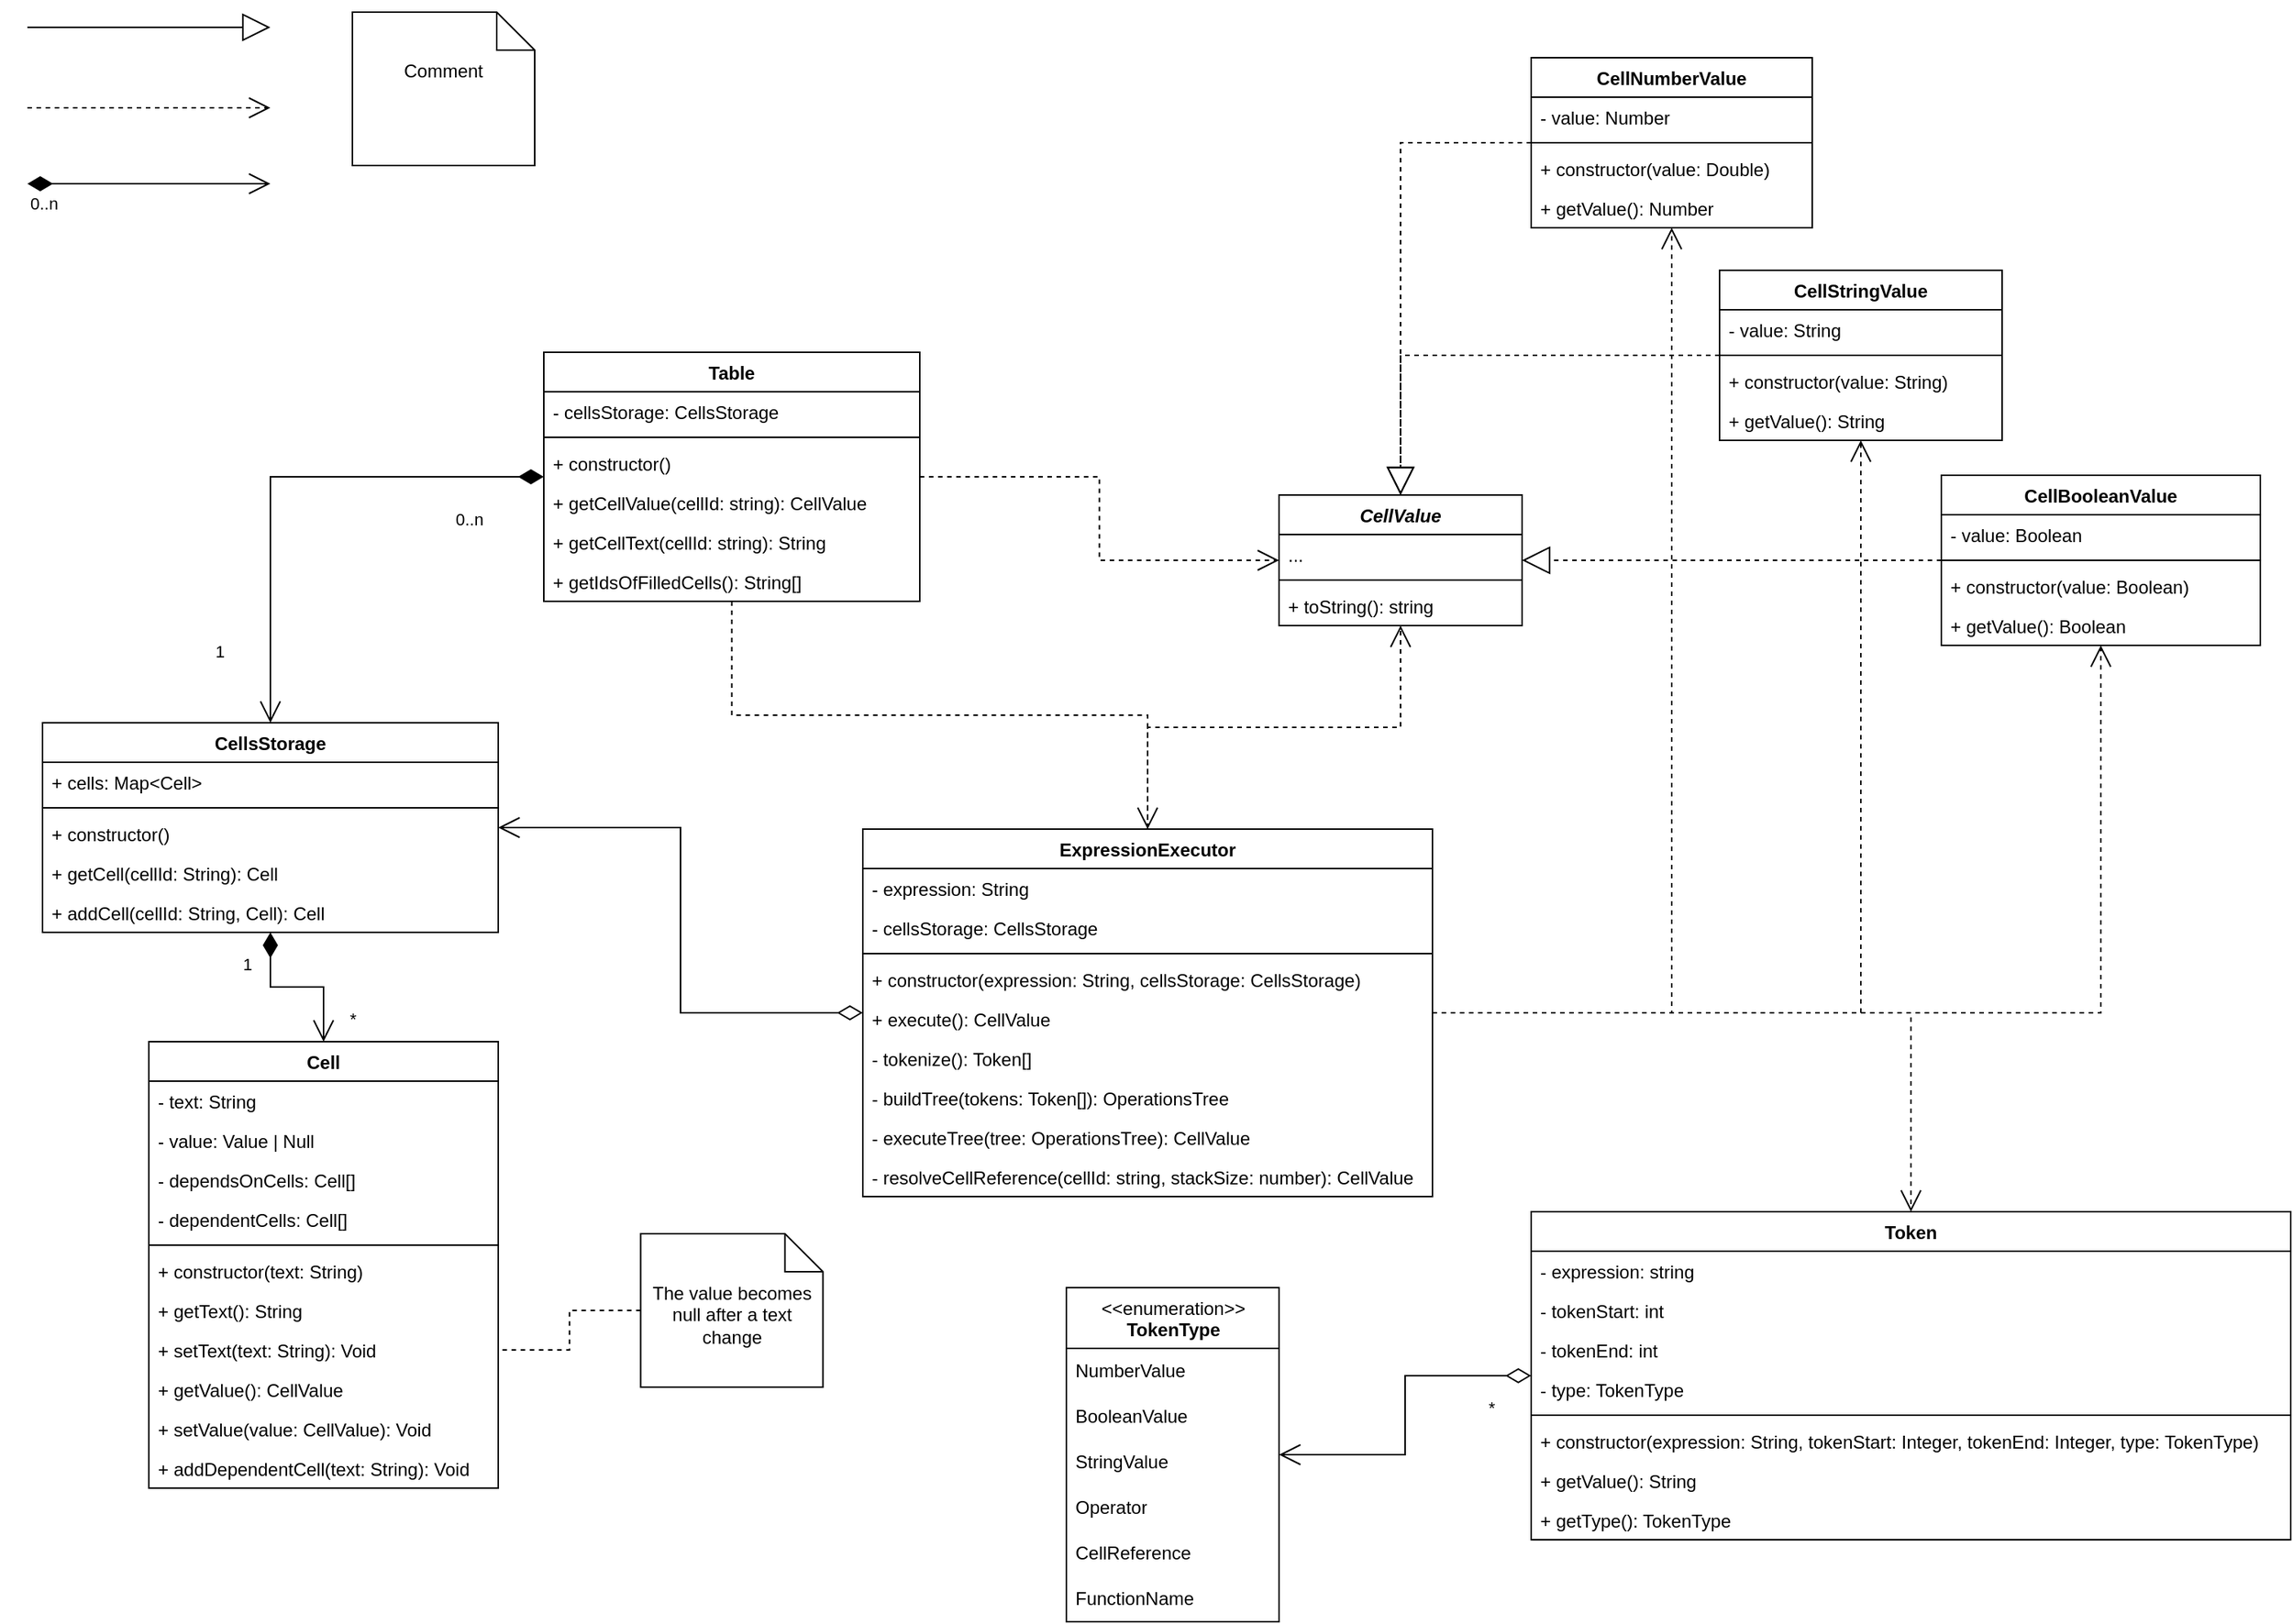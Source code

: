 <mxfile version="20.3.3" type="github"><diagram id="5SoSlaVD5cHCKmUxJkcy" name="Page-1"><mxGraphModel dx="1102" dy="525" grid="1" gridSize="10" guides="1" tooltips="1" connect="1" arrows="1" fold="1" page="1" pageScale="1" pageWidth="827" pageHeight="1169" math="0" shadow="0"><root><mxCell id="0"/><mxCell id="1" parent="0"/><mxCell id="pCr2lfLTgp460ox8adn0-1" value="Cell" style="swimlane;fontStyle=1;align=center;verticalAlign=top;childLayout=stackLayout;horizontal=1;startSize=26;horizontalStack=0;resizeParent=1;resizeParentMax=0;resizeLast=0;collapsible=1;marginBottom=0;" parent="1" vertex="1"><mxGeometry x="140" y="718" width="230" height="294" as="geometry"/></mxCell><mxCell id="pCr2lfLTgp460ox8adn0-2" value="- text: String" style="text;strokeColor=none;fillColor=none;align=left;verticalAlign=top;spacingLeft=4;spacingRight=4;overflow=hidden;rotatable=0;points=[[0,0.5],[1,0.5]];portConstraint=eastwest;" parent="pCr2lfLTgp460ox8adn0-1" vertex="1"><mxGeometry y="26" width="230" height="26" as="geometry"/></mxCell><mxCell id="A31WRNXbmSE82oWMY4lx-107" value="- value: Value | Null" style="text;strokeColor=none;fillColor=none;align=left;verticalAlign=top;spacingLeft=4;spacingRight=4;overflow=hidden;rotatable=0;points=[[0,0.5],[1,0.5]];portConstraint=eastwest;" parent="pCr2lfLTgp460ox8adn0-1" vertex="1"><mxGeometry y="52" width="230" height="26" as="geometry"/></mxCell><mxCell id="pCr2lfLTgp460ox8adn0-18" value="- dependsOnCells: Cell[]" style="text;strokeColor=none;fillColor=none;align=left;verticalAlign=top;spacingLeft=4;spacingRight=4;overflow=hidden;rotatable=0;points=[[0,0.5],[1,0.5]];portConstraint=eastwest;" parent="pCr2lfLTgp460ox8adn0-1" vertex="1"><mxGeometry y="78" width="230" height="26" as="geometry"/></mxCell><mxCell id="A31WRNXbmSE82oWMY4lx-108" value="- dependentCells: Cell[]" style="text;strokeColor=none;fillColor=none;align=left;verticalAlign=top;spacingLeft=4;spacingRight=4;overflow=hidden;rotatable=0;points=[[0,0.5],[1,0.5]];portConstraint=eastwest;" parent="pCr2lfLTgp460ox8adn0-1" vertex="1"><mxGeometry y="104" width="230" height="26" as="geometry"/></mxCell><mxCell id="pCr2lfLTgp460ox8adn0-3" value="" style="line;strokeWidth=1;fillColor=none;align=left;verticalAlign=middle;spacingTop=-1;spacingLeft=3;spacingRight=3;rotatable=0;labelPosition=right;points=[];portConstraint=eastwest;strokeColor=inherit;" parent="pCr2lfLTgp460ox8adn0-1" vertex="1"><mxGeometry y="130" width="230" height="8" as="geometry"/></mxCell><mxCell id="pCr2lfLTgp460ox8adn0-4" value="+ constructor(text: String)" style="text;strokeColor=none;fillColor=none;align=left;verticalAlign=top;spacingLeft=4;spacingRight=4;overflow=hidden;rotatable=0;points=[[0,0.5],[1,0.5]];portConstraint=eastwest;" parent="pCr2lfLTgp460ox8adn0-1" vertex="1"><mxGeometry y="138" width="230" height="26" as="geometry"/></mxCell><mxCell id="A31WRNXbmSE82oWMY4lx-117" value="+ getText(): String" style="text;strokeColor=none;fillColor=none;align=left;verticalAlign=top;spacingLeft=4;spacingRight=4;overflow=hidden;rotatable=0;points=[[0,0.5],[1,0.5]];portConstraint=eastwest;" parent="pCr2lfLTgp460ox8adn0-1" vertex="1"><mxGeometry y="164" width="230" height="26" as="geometry"/></mxCell><mxCell id="A31WRNXbmSE82oWMY4lx-106" value="+ setText(text: String): Void" style="text;strokeColor=none;fillColor=none;align=left;verticalAlign=top;spacingLeft=4;spacingRight=4;overflow=hidden;rotatable=0;points=[[0,0.5],[1,0.5]];portConstraint=eastwest;" parent="pCr2lfLTgp460ox8adn0-1" vertex="1"><mxGeometry y="190" width="230" height="26" as="geometry"/></mxCell><mxCell id="A31WRNXbmSE82oWMY4lx-110" value="+ getValue(): CellValue" style="text;strokeColor=none;fillColor=none;align=left;verticalAlign=top;spacingLeft=4;spacingRight=4;overflow=hidden;rotatable=0;points=[[0,0.5],[1,0.5]];portConstraint=eastwest;" parent="pCr2lfLTgp460ox8adn0-1" vertex="1"><mxGeometry y="216" width="230" height="26" as="geometry"/></mxCell><mxCell id="A31WRNXbmSE82oWMY4lx-112" value="+ setValue(value: CellValue): Void" style="text;strokeColor=none;fillColor=none;align=left;verticalAlign=top;spacingLeft=4;spacingRight=4;overflow=hidden;rotatable=0;points=[[0,0.5],[1,0.5]];portConstraint=eastwest;" parent="pCr2lfLTgp460ox8adn0-1" vertex="1"><mxGeometry y="242" width="230" height="26" as="geometry"/></mxCell><mxCell id="A31WRNXbmSE82oWMY4lx-109" value="+ addDependentCell(text: String): Void" style="text;strokeColor=none;fillColor=none;align=left;verticalAlign=top;spacingLeft=4;spacingRight=4;overflow=hidden;rotatable=0;points=[[0,0.5],[1,0.5]];portConstraint=eastwest;" parent="pCr2lfLTgp460ox8adn0-1" vertex="1"><mxGeometry y="268" width="230" height="26" as="geometry"/></mxCell><mxCell id="pCr2lfLTgp460ox8adn0-5" value="CellsStorage" style="swimlane;fontStyle=1;align=center;verticalAlign=top;childLayout=stackLayout;horizontal=1;startSize=26;horizontalStack=0;resizeParent=1;resizeParentMax=0;resizeLast=0;collapsible=1;marginBottom=0;" parent="1" vertex="1"><mxGeometry x="70" y="508" width="300" height="138" as="geometry"><mxRectangle x="230" y="-300" width="110" height="30" as="alternateBounds"/></mxGeometry></mxCell><mxCell id="pCr2lfLTgp460ox8adn0-6" value="+ cells: Map&lt;Cell&gt;" style="text;strokeColor=none;fillColor=none;align=left;verticalAlign=top;spacingLeft=4;spacingRight=4;overflow=hidden;rotatable=0;points=[[0,0.5],[1,0.5]];portConstraint=eastwest;" parent="pCr2lfLTgp460ox8adn0-5" vertex="1"><mxGeometry y="26" width="300" height="26" as="geometry"/></mxCell><mxCell id="pCr2lfLTgp460ox8adn0-7" value="" style="line;strokeWidth=1;fillColor=none;align=left;verticalAlign=middle;spacingTop=-1;spacingLeft=3;spacingRight=3;rotatable=0;labelPosition=right;points=[];portConstraint=eastwest;strokeColor=inherit;" parent="pCr2lfLTgp460ox8adn0-5" vertex="1"><mxGeometry y="52" width="300" height="8" as="geometry"/></mxCell><mxCell id="A31WRNXbmSE82oWMY4lx-119" value="+ constructor()" style="text;strokeColor=none;fillColor=none;align=left;verticalAlign=top;spacingLeft=4;spacingRight=4;overflow=hidden;rotatable=0;points=[[0,0.5],[1,0.5]];portConstraint=eastwest;" parent="pCr2lfLTgp460ox8adn0-5" vertex="1"><mxGeometry y="60" width="300" height="26" as="geometry"/></mxCell><mxCell id="pCr2lfLTgp460ox8adn0-8" value="+ getCell(cellId: String): Cell" style="text;strokeColor=none;fillColor=none;align=left;verticalAlign=top;spacingLeft=4;spacingRight=4;overflow=hidden;rotatable=0;points=[[0,0.5],[1,0.5]];portConstraint=eastwest;" parent="pCr2lfLTgp460ox8adn0-5" vertex="1"><mxGeometry y="86" width="300" height="26" as="geometry"/></mxCell><mxCell id="A31WRNXbmSE82oWMY4lx-118" value="+ addCell(cellId: String, Cell): Cell" style="text;strokeColor=none;fillColor=none;align=left;verticalAlign=top;spacingLeft=4;spacingRight=4;overflow=hidden;rotatable=0;points=[[0,0.5],[1,0.5]];portConstraint=eastwest;" parent="pCr2lfLTgp460ox8adn0-5" vertex="1"><mxGeometry y="112" width="300" height="26" as="geometry"/></mxCell><mxCell id="pCr2lfLTgp460ox8adn0-22" value="1" style="endArrow=open;html=1;endSize=12;startArrow=diamondThin;startSize=14;startFill=1;edgeStyle=orthogonalEdgeStyle;align=left;verticalAlign=bottom;rounded=0;" parent="1" source="pCr2lfLTgp460ox8adn0-5" target="pCr2lfLTgp460ox8adn0-1" edge="1"><mxGeometry x="-0.447" y="-20" relative="1" as="geometry"><mxPoint x="410" y="914" as="sourcePoint"/><mxPoint x="570" y="914" as="targetPoint"/><mxPoint as="offset"/></mxGeometry></mxCell><mxCell id="pCr2lfLTgp460ox8adn0-24" value="*" style="edgeLabel;html=1;align=center;verticalAlign=middle;resizable=0;points=[];" parent="pCr2lfLTgp460ox8adn0-22" vertex="1" connectable="0"><mxGeometry x="0.889" y="4" relative="1" as="geometry"><mxPoint x="15" y="-9" as="offset"/></mxGeometry></mxCell><mxCell id="pCr2lfLTgp460ox8adn0-27" value="" style="endArrow=open;html=1;endSize=12;startArrow=diamondThin;startSize=14;startFill=0;edgeStyle=orthogonalEdgeStyle;align=left;verticalAlign=bottom;rounded=0;" parent="1" source="A31WRNXbmSE82oWMY4lx-30" target="pCr2lfLTgp460ox8adn0-5" edge="1"><mxGeometry x="-0.779" relative="1" as="geometry"><mxPoint x="500" y="858" as="sourcePoint"/><mxPoint x="660" y="858" as="targetPoint"/><mxPoint as="offset"/></mxGeometry></mxCell><mxCell id="pCr2lfLTgp460ox8adn0-50" value="" style="endArrow=open;endSize=12;dashed=1;html=1;rounded=0;edgeStyle=orthogonalEdgeStyle;" parent="1" source="A31WRNXbmSE82oWMY4lx-34" target="A31WRNXbmSE82oWMY4lx-30" edge="1"><mxGeometry x="1" y="-92" width="160" relative="1" as="geometry"><mxPoint x="450" y="738" as="sourcePoint"/><mxPoint x="610" y="738" as="targetPoint"/><mxPoint x="90" y="-72" as="offset"/></mxGeometry></mxCell><mxCell id="pCr2lfLTgp460ox8adn0-54" value="" style="endArrow=open;html=1;endSize=12;startArrow=diamondThin;startSize=14;startFill=1;edgeStyle=orthogonalEdgeStyle;rounded=0;" parent="1" source="A31WRNXbmSE82oWMY4lx-34" target="pCr2lfLTgp460ox8adn0-5" edge="1"><mxGeometry relative="1" as="geometry"><mxPoint x="360" y="828.0" as="sourcePoint"/><mxPoint x="520" y="828.0" as="targetPoint"/></mxGeometry></mxCell><mxCell id="pCr2lfLTgp460ox8adn0-55" value="0..n" style="edgeLabel;resizable=0;html=1;align=left;verticalAlign=top;" parent="pCr2lfLTgp460ox8adn0-54" connectable="0" vertex="1"><mxGeometry x="-1" relative="1" as="geometry"><mxPoint x="-60" y="15" as="offset"/></mxGeometry></mxCell><mxCell id="pCr2lfLTgp460ox8adn0-56" value="1" style="edgeLabel;resizable=0;html=1;align=right;verticalAlign=top;" parent="pCr2lfLTgp460ox8adn0-54" connectable="0" vertex="1"><mxGeometry x="1" relative="1" as="geometry"><mxPoint x="-30" y="-60" as="offset"/></mxGeometry></mxCell><mxCell id="A31WRNXbmSE82oWMY4lx-8" value="Token" style="swimlane;fontStyle=1;align=center;verticalAlign=top;childLayout=stackLayout;horizontal=1;startSize=26;horizontalStack=0;resizeParent=1;resizeParentMax=0;resizeLast=0;collapsible=1;marginBottom=0;" parent="1" vertex="1"><mxGeometry x="1050" y="830" width="500" height="216" as="geometry"/></mxCell><mxCell id="A31WRNXbmSE82oWMY4lx-9" value="- expression: string" style="text;strokeColor=none;fillColor=none;align=left;verticalAlign=top;spacingLeft=4;spacingRight=4;overflow=hidden;rotatable=0;points=[[0,0.5],[1,0.5]];portConstraint=eastwest;" parent="A31WRNXbmSE82oWMY4lx-8" vertex="1"><mxGeometry y="26" width="500" height="26" as="geometry"/></mxCell><mxCell id="A31WRNXbmSE82oWMY4lx-10" value="- tokenStart: int" style="text;strokeColor=none;fillColor=none;align=left;verticalAlign=top;spacingLeft=4;spacingRight=4;overflow=hidden;rotatable=0;points=[[0,0.5],[1,0.5]];portConstraint=eastwest;" parent="A31WRNXbmSE82oWMY4lx-8" vertex="1"><mxGeometry y="52" width="500" height="26" as="geometry"/></mxCell><mxCell id="A31WRNXbmSE82oWMY4lx-11" value="- tokenEnd: int" style="text;strokeColor=none;fillColor=none;align=left;verticalAlign=top;spacingLeft=4;spacingRight=4;overflow=hidden;rotatable=0;points=[[0,0.5],[1,0.5]];portConstraint=eastwest;" parent="A31WRNXbmSE82oWMY4lx-8" vertex="1"><mxGeometry y="78" width="500" height="26" as="geometry"/></mxCell><mxCell id="A31WRNXbmSE82oWMY4lx-137" value="- type: TokenType" style="text;strokeColor=none;fillColor=none;align=left;verticalAlign=top;spacingLeft=4;spacingRight=4;overflow=hidden;rotatable=0;points=[[0,0.5],[1,0.5]];portConstraint=eastwest;" parent="A31WRNXbmSE82oWMY4lx-8" vertex="1"><mxGeometry y="104" width="500" height="26" as="geometry"/></mxCell><mxCell id="A31WRNXbmSE82oWMY4lx-12" value="" style="line;strokeWidth=1;fillColor=none;align=left;verticalAlign=middle;spacingTop=-1;spacingLeft=3;spacingRight=3;rotatable=0;labelPosition=right;points=[];portConstraint=eastwest;strokeColor=inherit;" parent="A31WRNXbmSE82oWMY4lx-8" vertex="1"><mxGeometry y="130" width="500" height="8" as="geometry"/></mxCell><mxCell id="A31WRNXbmSE82oWMY4lx-125" value="+ constructor(expression: String, tokenStart: Integer, tokenEnd: Integer, type: TokenType)" style="text;strokeColor=none;fillColor=none;align=left;verticalAlign=top;spacingLeft=4;spacingRight=4;overflow=hidden;rotatable=0;points=[[0,0.5],[1,0.5]];portConstraint=eastwest;" parent="A31WRNXbmSE82oWMY4lx-8" vertex="1"><mxGeometry y="138" width="500" height="26" as="geometry"/></mxCell><mxCell id="A31WRNXbmSE82oWMY4lx-13" value="+ getValue(): String" style="text;strokeColor=none;fillColor=none;align=left;verticalAlign=top;spacingLeft=4;spacingRight=4;overflow=hidden;rotatable=0;points=[[0,0.5],[1,0.5]];portConstraint=eastwest;" parent="A31WRNXbmSE82oWMY4lx-8" vertex="1"><mxGeometry y="164" width="500" height="26" as="geometry"/></mxCell><mxCell id="A31WRNXbmSE82oWMY4lx-138" value="+ getType(): TokenType" style="text;strokeColor=none;fillColor=none;align=left;verticalAlign=top;spacingLeft=4;spacingRight=4;overflow=hidden;rotatable=0;points=[[0,0.5],[1,0.5]];portConstraint=eastwest;" parent="A31WRNXbmSE82oWMY4lx-8" vertex="1"><mxGeometry y="190" width="500" height="26" as="geometry"/></mxCell><mxCell id="A31WRNXbmSE82oWMY4lx-30" value="ExpressionExecutor" style="swimlane;fontStyle=1;align=center;verticalAlign=top;childLayout=stackLayout;horizontal=1;startSize=26;horizontalStack=0;resizeParent=1;resizeParentMax=0;resizeLast=0;collapsible=1;marginBottom=0;" parent="1" vertex="1"><mxGeometry x="610" y="578" width="375" height="242" as="geometry"/></mxCell><mxCell id="A31WRNXbmSE82oWMY4lx-31" value="- expression: String" style="text;strokeColor=none;fillColor=none;align=left;verticalAlign=top;spacingLeft=4;spacingRight=4;overflow=hidden;rotatable=0;points=[[0,0.5],[1,0.5]];portConstraint=eastwest;" parent="A31WRNXbmSE82oWMY4lx-30" vertex="1"><mxGeometry y="26" width="375" height="26" as="geometry"/></mxCell><mxCell id="A31WRNXbmSE82oWMY4lx-92" value="- cellsStorage: CellsStorage" style="text;strokeColor=none;fillColor=none;align=left;verticalAlign=top;spacingLeft=4;spacingRight=4;overflow=hidden;rotatable=0;points=[[0,0.5],[1,0.5]];portConstraint=eastwest;" parent="A31WRNXbmSE82oWMY4lx-30" vertex="1"><mxGeometry y="52" width="375" height="26" as="geometry"/></mxCell><mxCell id="A31WRNXbmSE82oWMY4lx-32" value="" style="line;strokeWidth=1;fillColor=none;align=left;verticalAlign=middle;spacingTop=-1;spacingLeft=3;spacingRight=3;rotatable=0;labelPosition=right;points=[];portConstraint=eastwest;strokeColor=inherit;" parent="A31WRNXbmSE82oWMY4lx-30" vertex="1"><mxGeometry y="78" width="375" height="8" as="geometry"/></mxCell><mxCell id="A31WRNXbmSE82oWMY4lx-71" value="+ constructor(expression: String, cellsStorage: CellsStorage)" style="text;strokeColor=none;fillColor=none;align=left;verticalAlign=top;spacingLeft=4;spacingRight=4;overflow=hidden;rotatable=0;points=[[0,0.5],[1,0.5]];portConstraint=eastwest;" parent="A31WRNXbmSE82oWMY4lx-30" vertex="1"><mxGeometry y="86" width="375" height="26" as="geometry"/></mxCell><mxCell id="A31WRNXbmSE82oWMY4lx-33" value="+ execute(): CellValue" style="text;strokeColor=none;fillColor=none;align=left;verticalAlign=top;spacingLeft=4;spacingRight=4;overflow=hidden;rotatable=0;points=[[0,0.5],[1,0.5]];portConstraint=eastwest;" parent="A31WRNXbmSE82oWMY4lx-30" vertex="1"><mxGeometry y="112" width="375" height="26" as="geometry"/></mxCell><mxCell id="A31WRNXbmSE82oWMY4lx-72" value="- tokenize(): Token[]" style="text;strokeColor=none;fillColor=none;align=left;verticalAlign=top;spacingLeft=4;spacingRight=4;overflow=hidden;rotatable=0;points=[[0,0.5],[1,0.5]];portConstraint=eastwest;" parent="A31WRNXbmSE82oWMY4lx-30" vertex="1"><mxGeometry y="138" width="375" height="26" as="geometry"/></mxCell><mxCell id="A31WRNXbmSE82oWMY4lx-74" value="- buildTree(tokens: Token[]): OperationsTree" style="text;strokeColor=none;fillColor=none;align=left;verticalAlign=top;spacingLeft=4;spacingRight=4;overflow=hidden;rotatable=0;points=[[0,0.5],[1,0.5]];portConstraint=eastwest;" parent="A31WRNXbmSE82oWMY4lx-30" vertex="1"><mxGeometry y="164" width="375" height="26" as="geometry"/></mxCell><mxCell id="A31WRNXbmSE82oWMY4lx-75" value="- executeTree(tree: OperationsTree): CellValue" style="text;strokeColor=none;fillColor=none;align=left;verticalAlign=top;spacingLeft=4;spacingRight=4;overflow=hidden;rotatable=0;points=[[0,0.5],[1,0.5]];portConstraint=eastwest;" parent="A31WRNXbmSE82oWMY4lx-30" vertex="1"><mxGeometry y="190" width="375" height="26" as="geometry"/></mxCell><mxCell id="A31WRNXbmSE82oWMY4lx-93" value="- resolveCellReference(cellId: string, stackSize: number): CellValue" style="text;strokeColor=none;fillColor=none;align=left;verticalAlign=top;spacingLeft=4;spacingRight=4;overflow=hidden;rotatable=0;points=[[0,0.5],[1,0.5]];portConstraint=eastwest;" parent="A31WRNXbmSE82oWMY4lx-30" vertex="1"><mxGeometry y="216" width="375" height="26" as="geometry"/></mxCell><mxCell id="A31WRNXbmSE82oWMY4lx-34" value="Table" style="swimlane;fontStyle=1;align=center;verticalAlign=top;childLayout=stackLayout;horizontal=1;startSize=26;horizontalStack=0;resizeParent=1;resizeParentMax=0;resizeLast=0;collapsible=1;marginBottom=0;" parent="1" vertex="1"><mxGeometry x="400" y="264" width="247.5" height="164" as="geometry"/></mxCell><mxCell id="A31WRNXbmSE82oWMY4lx-35" value="- cellsStorage: CellsStorage" style="text;strokeColor=none;fillColor=none;align=left;verticalAlign=top;spacingLeft=4;spacingRight=4;overflow=hidden;rotatable=0;points=[[0,0.5],[1,0.5]];portConstraint=eastwest;" parent="A31WRNXbmSE82oWMY4lx-34" vertex="1"><mxGeometry y="26" width="247.5" height="26" as="geometry"/></mxCell><mxCell id="A31WRNXbmSE82oWMY4lx-36" value="" style="line;strokeWidth=1;fillColor=none;align=left;verticalAlign=middle;spacingTop=-1;spacingLeft=3;spacingRight=3;rotatable=0;labelPosition=right;points=[];portConstraint=eastwest;strokeColor=inherit;" parent="A31WRNXbmSE82oWMY4lx-34" vertex="1"><mxGeometry y="52" width="247.5" height="8" as="geometry"/></mxCell><mxCell id="A31WRNXbmSE82oWMY4lx-120" value="+ constructor()" style="text;strokeColor=none;fillColor=none;align=left;verticalAlign=top;spacingLeft=4;spacingRight=4;overflow=hidden;rotatable=0;points=[[0,0.5],[1,0.5]];portConstraint=eastwest;" parent="A31WRNXbmSE82oWMY4lx-34" vertex="1"><mxGeometry y="60" width="247.5" height="26" as="geometry"/></mxCell><mxCell id="A31WRNXbmSE82oWMY4lx-37" value="+ getCellValue(cellId: string): CellValue " style="text;strokeColor=none;fillColor=none;align=left;verticalAlign=top;spacingLeft=4;spacingRight=4;overflow=hidden;rotatable=0;points=[[0,0.5],[1,0.5]];portConstraint=eastwest;" parent="A31WRNXbmSE82oWMY4lx-34" vertex="1"><mxGeometry y="86" width="247.5" height="26" as="geometry"/></mxCell><mxCell id="A31WRNXbmSE82oWMY4lx-38" value="+ getCellText(cellId: string): String" style="text;strokeColor=none;fillColor=none;align=left;verticalAlign=top;spacingLeft=4;spacingRight=4;overflow=hidden;rotatable=0;points=[[0,0.5],[1,0.5]];portConstraint=eastwest;" parent="A31WRNXbmSE82oWMY4lx-34" vertex="1"><mxGeometry y="112" width="247.5" height="26" as="geometry"/></mxCell><mxCell id="A31WRNXbmSE82oWMY4lx-39" value="+ getIdsOfFilledCells(): String[]" style="text;strokeColor=none;fillColor=none;align=left;verticalAlign=top;spacingLeft=4;spacingRight=4;overflow=hidden;rotatable=0;points=[[0,0.5],[1,0.5]];portConstraint=eastwest;" parent="A31WRNXbmSE82oWMY4lx-34" vertex="1"><mxGeometry y="138" width="247.5" height="26" as="geometry"/></mxCell><mxCell id="A31WRNXbmSE82oWMY4lx-44" value="CellValue" style="swimlane;fontStyle=3;align=center;verticalAlign=top;childLayout=stackLayout;horizontal=1;startSize=26;horizontalStack=0;resizeParent=1;resizeParentMax=0;resizeLast=0;collapsible=1;marginBottom=0;" parent="1" vertex="1"><mxGeometry x="884" y="358" width="160" height="86" as="geometry"/></mxCell><mxCell id="A31WRNXbmSE82oWMY4lx-45" value="..." style="text;strokeColor=none;fillColor=none;align=left;verticalAlign=top;spacingLeft=4;spacingRight=4;overflow=hidden;rotatable=0;points=[[0,0.5],[1,0.5]];portConstraint=eastwest;" parent="A31WRNXbmSE82oWMY4lx-44" vertex="1"><mxGeometry y="26" width="160" height="26" as="geometry"/></mxCell><mxCell id="A31WRNXbmSE82oWMY4lx-46" value="" style="line;strokeWidth=1;fillColor=none;align=left;verticalAlign=middle;spacingTop=-1;spacingLeft=3;spacingRight=3;rotatable=0;labelPosition=right;points=[];portConstraint=eastwest;strokeColor=inherit;" parent="A31WRNXbmSE82oWMY4lx-44" vertex="1"><mxGeometry y="52" width="160" height="8" as="geometry"/></mxCell><mxCell id="A31WRNXbmSE82oWMY4lx-47" value="+ toString(): string" style="text;strokeColor=none;fillColor=none;align=left;verticalAlign=top;spacingLeft=4;spacingRight=4;overflow=hidden;rotatable=0;points=[[0,0.5],[1,0.5]];portConstraint=eastwest;" parent="A31WRNXbmSE82oWMY4lx-44" vertex="1"><mxGeometry y="60" width="160" height="26" as="geometry"/></mxCell><mxCell id="A31WRNXbmSE82oWMY4lx-48" value="CellNumberValue" style="swimlane;fontStyle=1;align=center;verticalAlign=top;childLayout=stackLayout;horizontal=1;startSize=26;horizontalStack=0;resizeParent=1;resizeParentMax=0;resizeLast=0;collapsible=1;marginBottom=0;" parent="1" vertex="1"><mxGeometry x="1050" y="70" width="185" height="112" as="geometry"/></mxCell><mxCell id="A31WRNXbmSE82oWMY4lx-49" value="- value: Number" style="text;strokeColor=none;fillColor=none;align=left;verticalAlign=top;spacingLeft=4;spacingRight=4;overflow=hidden;rotatable=0;points=[[0,0.5],[1,0.5]];portConstraint=eastwest;" parent="A31WRNXbmSE82oWMY4lx-48" vertex="1"><mxGeometry y="26" width="185" height="26" as="geometry"/></mxCell><mxCell id="A31WRNXbmSE82oWMY4lx-50" value="" style="line;strokeWidth=1;fillColor=none;align=left;verticalAlign=middle;spacingTop=-1;spacingLeft=3;spacingRight=3;rotatable=0;labelPosition=right;points=[];portConstraint=eastwest;strokeColor=inherit;" parent="A31WRNXbmSE82oWMY4lx-48" vertex="1"><mxGeometry y="52" width="185" height="8" as="geometry"/></mxCell><mxCell id="A31WRNXbmSE82oWMY4lx-51" value="+ constructor(value: Double)" style="text;strokeColor=none;fillColor=none;align=left;verticalAlign=top;spacingLeft=4;spacingRight=4;overflow=hidden;rotatable=0;points=[[0,0.5],[1,0.5]];portConstraint=eastwest;" parent="A31WRNXbmSE82oWMY4lx-48" vertex="1"><mxGeometry y="60" width="185" height="26" as="geometry"/></mxCell><mxCell id="A31WRNXbmSE82oWMY4lx-140" value="+ getValue(): Number" style="text;strokeColor=none;fillColor=none;align=left;verticalAlign=top;spacingLeft=4;spacingRight=4;overflow=hidden;rotatable=0;points=[[0,0.5],[1,0.5]];portConstraint=eastwest;" parent="A31WRNXbmSE82oWMY4lx-48" vertex="1"><mxGeometry y="86" width="185" height="26" as="geometry"/></mxCell><mxCell id="A31WRNXbmSE82oWMY4lx-53" value="CellStringValue" style="swimlane;fontStyle=1;align=center;verticalAlign=top;childLayout=stackLayout;horizontal=1;startSize=26;horizontalStack=0;resizeParent=1;resizeParentMax=0;resizeLast=0;collapsible=1;marginBottom=0;" parent="1" vertex="1"><mxGeometry x="1174" y="210" width="186" height="112" as="geometry"/></mxCell><mxCell id="A31WRNXbmSE82oWMY4lx-121" value="- value: String" style="text;strokeColor=none;fillColor=none;align=left;verticalAlign=top;spacingLeft=4;spacingRight=4;overflow=hidden;rotatable=0;points=[[0,0.5],[1,0.5]];portConstraint=eastwest;" parent="A31WRNXbmSE82oWMY4lx-53" vertex="1"><mxGeometry y="26" width="186" height="26" as="geometry"/></mxCell><mxCell id="A31WRNXbmSE82oWMY4lx-55" value="" style="line;strokeWidth=1;fillColor=none;align=left;verticalAlign=middle;spacingTop=-1;spacingLeft=3;spacingRight=3;rotatable=0;labelPosition=right;points=[];portConstraint=eastwest;strokeColor=inherit;" parent="A31WRNXbmSE82oWMY4lx-53" vertex="1"><mxGeometry y="52" width="186" height="8" as="geometry"/></mxCell><mxCell id="A31WRNXbmSE82oWMY4lx-122" value="+ constructor(value: String) " style="text;strokeColor=none;fillColor=none;align=left;verticalAlign=top;spacingLeft=4;spacingRight=4;overflow=hidden;rotatable=0;points=[[0,0.5],[1,0.5]];portConstraint=eastwest;" parent="A31WRNXbmSE82oWMY4lx-53" vertex="1"><mxGeometry y="60" width="186" height="26" as="geometry"/></mxCell><mxCell id="A31WRNXbmSE82oWMY4lx-141" value="+ getValue(): String" style="text;strokeColor=none;fillColor=none;align=left;verticalAlign=top;spacingLeft=4;spacingRight=4;overflow=hidden;rotatable=0;points=[[0,0.5],[1,0.5]];portConstraint=eastwest;" parent="A31WRNXbmSE82oWMY4lx-53" vertex="1"><mxGeometry y="86" width="186" height="26" as="geometry"/></mxCell><mxCell id="A31WRNXbmSE82oWMY4lx-57" value="CellBooleanValue" style="swimlane;fontStyle=1;align=center;verticalAlign=top;childLayout=stackLayout;horizontal=1;startSize=26;horizontalStack=0;resizeParent=1;resizeParentMax=0;resizeLast=0;collapsible=1;marginBottom=0;" parent="1" vertex="1"><mxGeometry x="1320" y="345" width="210" height="112" as="geometry"/></mxCell><mxCell id="A31WRNXbmSE82oWMY4lx-123" value="- value: Boolean" style="text;strokeColor=none;fillColor=none;align=left;verticalAlign=top;spacingLeft=4;spacingRight=4;overflow=hidden;rotatable=0;points=[[0,0.5],[1,0.5]];portConstraint=eastwest;" parent="A31WRNXbmSE82oWMY4lx-57" vertex="1"><mxGeometry y="26" width="210" height="26" as="geometry"/></mxCell><mxCell id="A31WRNXbmSE82oWMY4lx-59" value="" style="line;strokeWidth=1;fillColor=none;align=left;verticalAlign=middle;spacingTop=-1;spacingLeft=3;spacingRight=3;rotatable=0;labelPosition=right;points=[];portConstraint=eastwest;strokeColor=inherit;" parent="A31WRNXbmSE82oWMY4lx-57" vertex="1"><mxGeometry y="52" width="210" height="8" as="geometry"/></mxCell><mxCell id="A31WRNXbmSE82oWMY4lx-124" value="+ constructor(value: Boolean) " style="text;strokeColor=none;fillColor=none;align=left;verticalAlign=top;spacingLeft=4;spacingRight=4;overflow=hidden;rotatable=0;points=[[0,0.5],[1,0.5]];portConstraint=eastwest;" parent="A31WRNXbmSE82oWMY4lx-57" vertex="1"><mxGeometry y="60" width="210" height="26" as="geometry"/></mxCell><mxCell id="A31WRNXbmSE82oWMY4lx-142" value="+ getValue(): Boolean" style="text;strokeColor=none;fillColor=none;align=left;verticalAlign=top;spacingLeft=4;spacingRight=4;overflow=hidden;rotatable=0;points=[[0,0.5],[1,0.5]];portConstraint=eastwest;" parent="A31WRNXbmSE82oWMY4lx-57" vertex="1"><mxGeometry y="86" width="210" height="26" as="geometry"/></mxCell><mxCell id="A31WRNXbmSE82oWMY4lx-64" value="" style="endArrow=block;endSize=16;endFill=0;html=1;rounded=0;edgeStyle=orthogonalEdgeStyle;dashed=1;" parent="1" source="A31WRNXbmSE82oWMY4lx-53" target="A31WRNXbmSE82oWMY4lx-44" edge="1"><mxGeometry width="160" relative="1" as="geometry"><mxPoint x="954" y="528" as="sourcePoint"/><mxPoint x="1114" y="528" as="targetPoint"/></mxGeometry></mxCell><mxCell id="A31WRNXbmSE82oWMY4lx-65" value="" style="endArrow=block;endSize=16;endFill=0;html=1;rounded=0;edgeStyle=orthogonalEdgeStyle;dashed=1;" parent="1" source="A31WRNXbmSE82oWMY4lx-48" target="A31WRNXbmSE82oWMY4lx-44" edge="1"><mxGeometry width="160" relative="1" as="geometry"><mxPoint x="954" y="528" as="sourcePoint"/><mxPoint x="1114" y="528" as="targetPoint"/></mxGeometry></mxCell><mxCell id="A31WRNXbmSE82oWMY4lx-66" value="" style="endArrow=block;endSize=16;endFill=0;html=1;rounded=0;edgeStyle=orthogonalEdgeStyle;dashed=1;" parent="1" source="A31WRNXbmSE82oWMY4lx-57" target="A31WRNXbmSE82oWMY4lx-44" edge="1"><mxGeometry width="160" relative="1" as="geometry"><mxPoint x="954" y="528" as="sourcePoint"/><mxPoint x="1114" y="528" as="targetPoint"/></mxGeometry></mxCell><mxCell id="A31WRNXbmSE82oWMY4lx-73" value="" style="endArrow=open;endSize=12;dashed=1;html=1;rounded=0;edgeStyle=orthogonalEdgeStyle;" parent="1" source="A31WRNXbmSE82oWMY4lx-30" target="A31WRNXbmSE82oWMY4lx-8" edge="1"><mxGeometry x="1" y="-92" width="160" relative="1" as="geometry"><mxPoint x="450" y="738" as="sourcePoint"/><mxPoint x="610" y="738" as="targetPoint"/><mxPoint x="90" y="-72" as="offset"/></mxGeometry></mxCell><mxCell id="A31WRNXbmSE82oWMY4lx-95" value="" style="endArrow=open;endSize=12;dashed=1;html=1;rounded=0;edgeStyle=orthogonalEdgeStyle;" parent="1" source="A31WRNXbmSE82oWMY4lx-34" target="A31WRNXbmSE82oWMY4lx-44" edge="1"><mxGeometry x="1" y="-92" width="160" relative="1" as="geometry"><mxPoint x="1010" y="328" as="sourcePoint"/><mxPoint x="1170" y="328" as="targetPoint"/><mxPoint x="90" y="-72" as="offset"/></mxGeometry></mxCell><mxCell id="A31WRNXbmSE82oWMY4lx-96" value="" style="endArrow=open;endSize=12;dashed=1;html=1;rounded=0;edgeStyle=orthogonalEdgeStyle;" parent="1" source="A31WRNXbmSE82oWMY4lx-30" target="A31WRNXbmSE82oWMY4lx-44" edge="1"><mxGeometry x="1" y="-92" width="160" relative="1" as="geometry"><mxPoint x="1010" y="328" as="sourcePoint"/><mxPoint x="1170" y="328" as="targetPoint"/><mxPoint x="90" y="-72" as="offset"/></mxGeometry></mxCell><mxCell id="A31WRNXbmSE82oWMY4lx-97" value="" style="endArrow=open;endSize=12;dashed=1;html=1;rounded=0;edgeStyle=orthogonalEdgeStyle;" parent="1" source="A31WRNXbmSE82oWMY4lx-30" target="A31WRNXbmSE82oWMY4lx-48" edge="1"><mxGeometry x="1" y="-92" width="160" relative="1" as="geometry"><mxPoint x="1010" y="328" as="sourcePoint"/><mxPoint x="1170" y="328" as="targetPoint"/><mxPoint x="90" y="-72" as="offset"/></mxGeometry></mxCell><mxCell id="A31WRNXbmSE82oWMY4lx-98" value="" style="endArrow=open;endSize=12;dashed=1;html=1;rounded=0;edgeStyle=orthogonalEdgeStyle;" parent="1" source="A31WRNXbmSE82oWMY4lx-30" target="A31WRNXbmSE82oWMY4lx-53" edge="1"><mxGeometry x="1" y="-92" width="160" relative="1" as="geometry"><mxPoint x="1010" y="328" as="sourcePoint"/><mxPoint x="1170" y="328" as="targetPoint"/><mxPoint x="90" y="-72" as="offset"/></mxGeometry></mxCell><mxCell id="A31WRNXbmSE82oWMY4lx-99" value="" style="endArrow=open;endSize=12;dashed=1;html=1;rounded=0;edgeStyle=orthogonalEdgeStyle;" parent="1" source="A31WRNXbmSE82oWMY4lx-30" target="A31WRNXbmSE82oWMY4lx-57" edge="1"><mxGeometry x="1" y="-92" width="160" relative="1" as="geometry"><mxPoint x="1010" y="328" as="sourcePoint"/><mxPoint x="1170" y="328" as="targetPoint"/><mxPoint x="90" y="-72" as="offset"/></mxGeometry></mxCell><mxCell id="A31WRNXbmSE82oWMY4lx-100" value="" style="endArrow=open;html=1;endSize=12;startArrow=diamondThin;startSize=14;startFill=1;edgeStyle=orthogonalEdgeStyle;rounded=0;" parent="1" edge="1"><mxGeometry relative="1" as="geometry"><mxPoint x="60" y="153" as="sourcePoint"/><mxPoint x="220" y="153" as="targetPoint"/></mxGeometry></mxCell><mxCell id="A31WRNXbmSE82oWMY4lx-101" value="0..n" style="edgeLabel;resizable=0;html=1;align=left;verticalAlign=top;" parent="A31WRNXbmSE82oWMY4lx-100" connectable="0" vertex="1"><mxGeometry x="-1" relative="1" as="geometry"/></mxCell><mxCell id="A31WRNXbmSE82oWMY4lx-102" value="" style="endArrow=open;html=1;endSize=12;startArrow=diamondThin;startSize=14;startFill=0;edgeStyle=orthogonalEdgeStyle;rounded=0;" parent="1" source="A31WRNXbmSE82oWMY4lx-8" target="A31WRNXbmSE82oWMY4lx-130" edge="1"><mxGeometry relative="1" as="geometry"><mxPoint x="1070" y="1060" as="sourcePoint"/><mxPoint x="1230" y="1060" as="targetPoint"/></mxGeometry></mxCell><mxCell id="A31WRNXbmSE82oWMY4lx-103" value="*" style="edgeLabel;resizable=0;html=1;align=left;verticalAlign=top;" parent="A31WRNXbmSE82oWMY4lx-102" connectable="0" vertex="1"><mxGeometry x="-1" relative="1" as="geometry"><mxPoint x="-30" y="8" as="offset"/></mxGeometry></mxCell><mxCell id="A31WRNXbmSE82oWMY4lx-104" value="" style="endArrow=open;endSize=12;dashed=1;html=1;rounded=0;edgeStyle=orthogonalEdgeStyle;" parent="1" edge="1"><mxGeometry x="1" y="-92" width="160" relative="1" as="geometry"><mxPoint x="60" y="103" as="sourcePoint"/><mxPoint x="220" y="103" as="targetPoint"/><mxPoint x="90" y="-72" as="offset"/></mxGeometry></mxCell><mxCell id="A31WRNXbmSE82oWMY4lx-105" value="" style="endArrow=block;endSize=16;endFill=0;html=1;rounded=0;edgeStyle=orthogonalEdgeStyle;" parent="1" edge="1"><mxGeometry width="160" relative="1" as="geometry"><mxPoint x="60" y="50" as="sourcePoint"/><mxPoint x="220" y="50" as="targetPoint"/></mxGeometry></mxCell><mxCell id="A31WRNXbmSE82oWMY4lx-114" style="edgeStyle=orthogonalEdgeStyle;rounded=0;orthogonalLoop=1;jettySize=auto;html=1;startArrow=none;startFill=0;dashed=1;endArrow=none;endFill=0;" parent="1" source="A31WRNXbmSE82oWMY4lx-113" target="A31WRNXbmSE82oWMY4lx-106" edge="1"><mxGeometry relative="1" as="geometry"><mxPoint x="410" y="898" as="targetPoint"/></mxGeometry></mxCell><mxCell id="A31WRNXbmSE82oWMY4lx-113" value="The value becomes null after a text change" style="shape=note2;boundedLbl=1;whiteSpace=wrap;html=1;size=25;verticalAlign=top;align=center;" parent="1" vertex="1"><mxGeometry x="463.75" y="844.5" width="120" height="101" as="geometry"/></mxCell><mxCell id="A31WRNXbmSE82oWMY4lx-115" value="Comment" style="shape=note2;boundedLbl=1;whiteSpace=wrap;html=1;size=25;verticalAlign=top;align=center;" parent="1" vertex="1"><mxGeometry x="274" y="40" width="120" height="101" as="geometry"/></mxCell><mxCell id="A31WRNXbmSE82oWMY4lx-130" value="&amp;lt;&amp;lt;enumeration&amp;gt;&amp;gt;&lt;br&gt;&lt;b&gt;TokenType&lt;/b&gt;" style="swimlane;fontStyle=0;align=center;verticalAlign=top;childLayout=stackLayout;horizontal=1;startSize=40;horizontalStack=0;resizeParent=1;resizeParentMax=0;resizeLast=0;collapsible=0;marginBottom=0;html=1;" parent="1" vertex="1"><mxGeometry x="744" y="880" width="140" height="220" as="geometry"/></mxCell><mxCell id="A31WRNXbmSE82oWMY4lx-134" value="NumberValue" style="text;html=1;strokeColor=none;fillColor=none;align=left;verticalAlign=middle;spacingLeft=4;spacingRight=4;overflow=hidden;rotatable=0;points=[[0,0.5],[1,0.5]];portConstraint=eastwest;" parent="A31WRNXbmSE82oWMY4lx-130" vertex="1"><mxGeometry y="40" width="140" height="30" as="geometry"/></mxCell><mxCell id="A31WRNXbmSE82oWMY4lx-136" value="BooleanValue" style="text;html=1;strokeColor=none;fillColor=none;align=left;verticalAlign=middle;spacingLeft=4;spacingRight=4;overflow=hidden;rotatable=0;points=[[0,0.5],[1,0.5]];portConstraint=eastwest;" parent="A31WRNXbmSE82oWMY4lx-130" vertex="1"><mxGeometry y="70" width="140" height="30" as="geometry"/></mxCell><mxCell id="A31WRNXbmSE82oWMY4lx-135" value="StringValue" style="text;html=1;strokeColor=none;fillColor=none;align=left;verticalAlign=middle;spacingLeft=4;spacingRight=4;overflow=hidden;rotatable=0;points=[[0,0.5],[1,0.5]];portConstraint=eastwest;" parent="A31WRNXbmSE82oWMY4lx-130" vertex="1"><mxGeometry y="100" width="140" height="30" as="geometry"/></mxCell><mxCell id="A31WRNXbmSE82oWMY4lx-132" value="Operator" style="text;html=1;strokeColor=none;fillColor=none;align=left;verticalAlign=middle;spacingLeft=4;spacingRight=4;overflow=hidden;rotatable=0;points=[[0,0.5],[1,0.5]];portConstraint=eastwest;" parent="A31WRNXbmSE82oWMY4lx-130" vertex="1"><mxGeometry y="130" width="140" height="30" as="geometry"/></mxCell><mxCell id="A31WRNXbmSE82oWMY4lx-131" value="CellReference" style="text;html=1;strokeColor=none;fillColor=none;align=left;verticalAlign=middle;spacingLeft=4;spacingRight=4;overflow=hidden;rotatable=0;points=[[0,0.5],[1,0.5]];portConstraint=eastwest;" parent="A31WRNXbmSE82oWMY4lx-130" vertex="1"><mxGeometry y="160" width="140" height="30" as="geometry"/></mxCell><mxCell id="A31WRNXbmSE82oWMY4lx-133" value="FunctionName" style="text;html=1;strokeColor=none;fillColor=none;align=left;verticalAlign=middle;spacingLeft=4;spacingRight=4;overflow=hidden;rotatable=0;points=[[0,0.5],[1,0.5]];portConstraint=eastwest;" parent="A31WRNXbmSE82oWMY4lx-130" vertex="1"><mxGeometry y="190" width="140" height="30" as="geometry"/></mxCell></root></mxGraphModel></diagram></mxfile>